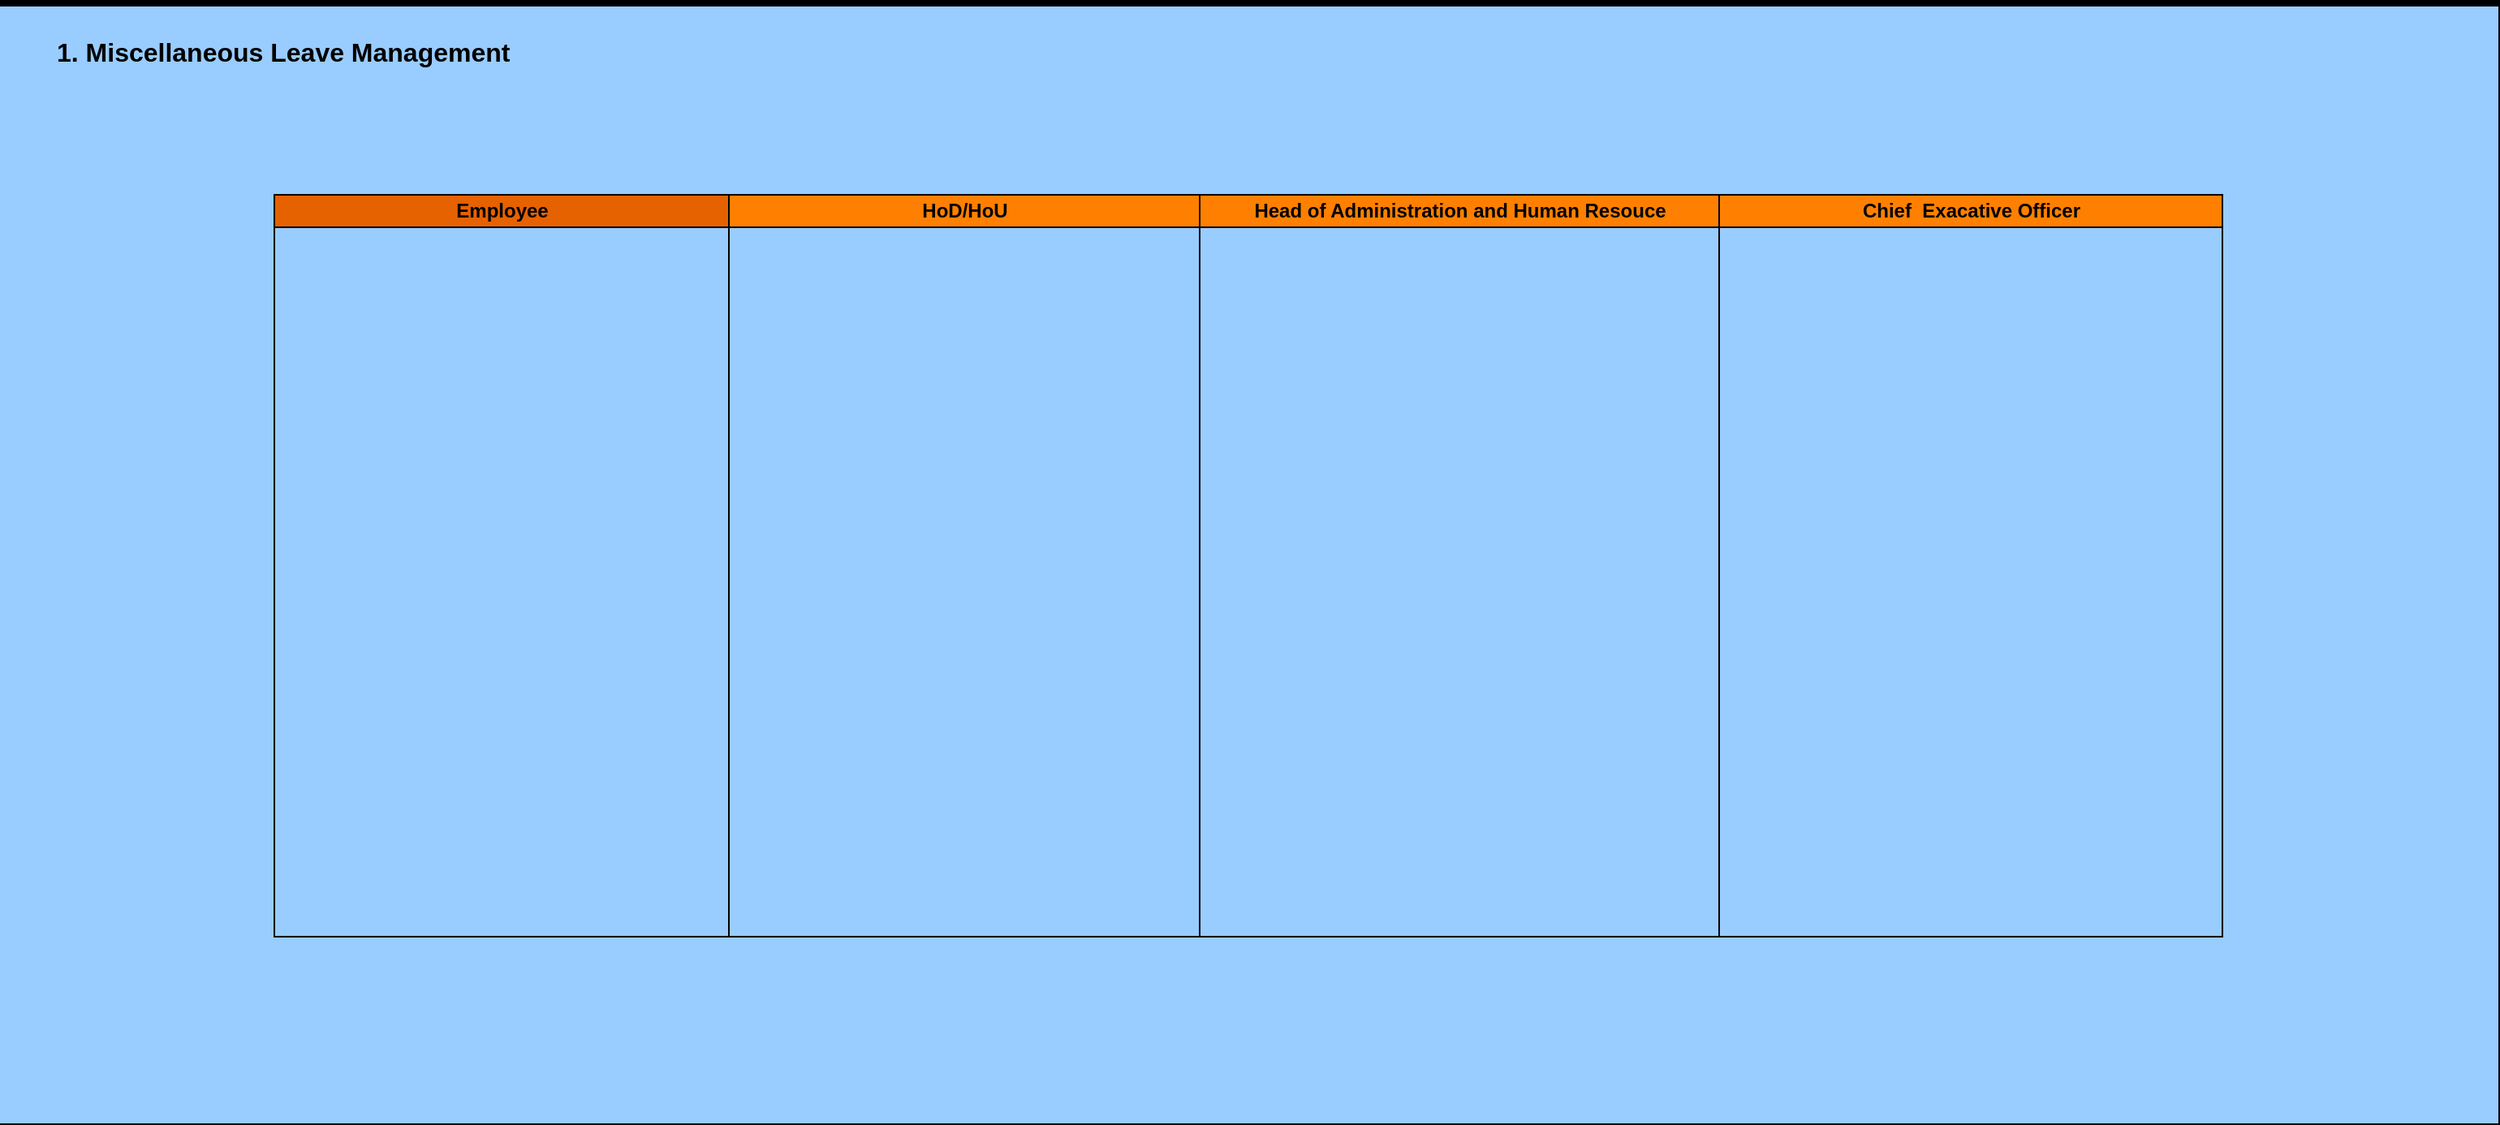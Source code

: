 <mxfile version="22.1.0" type="github">
  <diagram id="C5RBs43oDa-KdzZeNtuy" name="Page-1">
    <mxGraphModel dx="3034" dy="1595" grid="1" gridSize="10" guides="1" tooltips="1" connect="1" arrows="1" fold="1" page="0" pageScale="1" pageWidth="827" pageHeight="1169" background="#000000" math="0" shadow="0">
      <root>
        <mxCell id="WIyWlLk6GJQsqaUBKTNV-0" />
        <mxCell id="WIyWlLk6GJQsqaUBKTNV-1" parent="WIyWlLk6GJQsqaUBKTNV-0" />
        <mxCell id="HWrYE3x-AZWAvHBdDH_S-20" value="" style="swimlane;startSize=0;fillStyle=solid;fillColor=#99CCFF;strokeColor=none;gradientColor=none;swimlaneFillColor=#99CCFF;" vertex="1" parent="WIyWlLk6GJQsqaUBKTNV-1">
          <mxGeometry x="-1409" y="-736" width="1539" height="688" as="geometry" />
        </mxCell>
        <mxCell id="HWrYE3x-AZWAvHBdDH_S-24" value="&lt;h1&gt;&lt;font face=&quot;Arial, sans-serif&quot;&gt;&lt;font size=&quot;3&quot;&gt;1. &lt;/font&gt;&lt;font style=&quot;font-size: 12pt&quot; size=&quot;3&quot;&gt;Miscellaneous Leave Management&lt;/font&gt;&lt;/font&gt;&lt;/h1&gt;&lt;br&gt;&lt;br&gt;&lt;h1&gt;&lt;style type=&quot;text/css&quot;&gt;p { color: #000000; line-height: 115%; text-align: justify; orphans: 2; widows: 2; margin-bottom: 0.1in; direction: ltr; background: transparent }p.western { font-family: &quot;Tahoma&quot;, sans-serif; font-size: 11pt; so-language: en-AU }p.cjk { font-family: &quot;Times New Roman&quot;, serif; font-size: 11pt; so-language: zh-CN }p.ctl { font-family: &quot;Times New Roman&quot;, serif; font-size: 10pt; so-language: ar-SA }a:link { color: #000080; text-decoration: underline }&lt;/style&gt;&lt;/h1&gt;" style="text;html=1;strokeColor=none;fillColor=none;spacing=5;spacingTop=-20;whiteSpace=wrap;overflow=hidden;rounded=0;" vertex="1" parent="HWrYE3x-AZWAvHBdDH_S-20">
          <mxGeometry x="30" y="6" width="290" height="41" as="geometry" />
        </mxCell>
        <mxCell id="HWrYE3x-AZWAvHBdDH_S-25" value="" style="swimlane;childLayout=stackLayout;resizeParent=1;resizeParentMax=0;startSize=20;html=1;swimlaneLine=1;fillStyle=solid;fillColor=none;strokeColor=none;" vertex="1" parent="HWrYE3x-AZWAvHBdDH_S-20">
          <mxGeometry x="169" y="96" width="1200" height="477" as="geometry" />
        </mxCell>
        <mxCell id="HWrYE3x-AZWAvHBdDH_S-26" value="Employee" style="swimlane;startSize=20;html=1;fillColor=#e66100;" vertex="1" parent="HWrYE3x-AZWAvHBdDH_S-25">
          <mxGeometry y="20" width="280" height="457" as="geometry" />
        </mxCell>
        <mxCell id="HWrYE3x-AZWAvHBdDH_S-27" value="HoD/HoU" style="swimlane;startSize=20;html=1;fillColor=#FF8000;" vertex="1" parent="HWrYE3x-AZWAvHBdDH_S-25">
          <mxGeometry x="280" y="20" width="290" height="457" as="geometry" />
        </mxCell>
        <mxCell id="HWrYE3x-AZWAvHBdDH_S-28" value="Head of Administration and Human Resouce" style="swimlane;startSize=20;html=1;fillColor=#FF8000;" vertex="1" parent="HWrYE3x-AZWAvHBdDH_S-25">
          <mxGeometry x="570" y="20" width="320" height="457" as="geometry" />
        </mxCell>
        <mxCell id="HWrYE3x-AZWAvHBdDH_S-29" value="Chief&amp;nbsp; Exacative Officer" style="swimlane;startSize=20;html=1;fillColor=#FF8000;" vertex="1" parent="HWrYE3x-AZWAvHBdDH_S-25">
          <mxGeometry x="890" y="20" width="310" height="457" as="geometry" />
        </mxCell>
      </root>
    </mxGraphModel>
  </diagram>
</mxfile>
